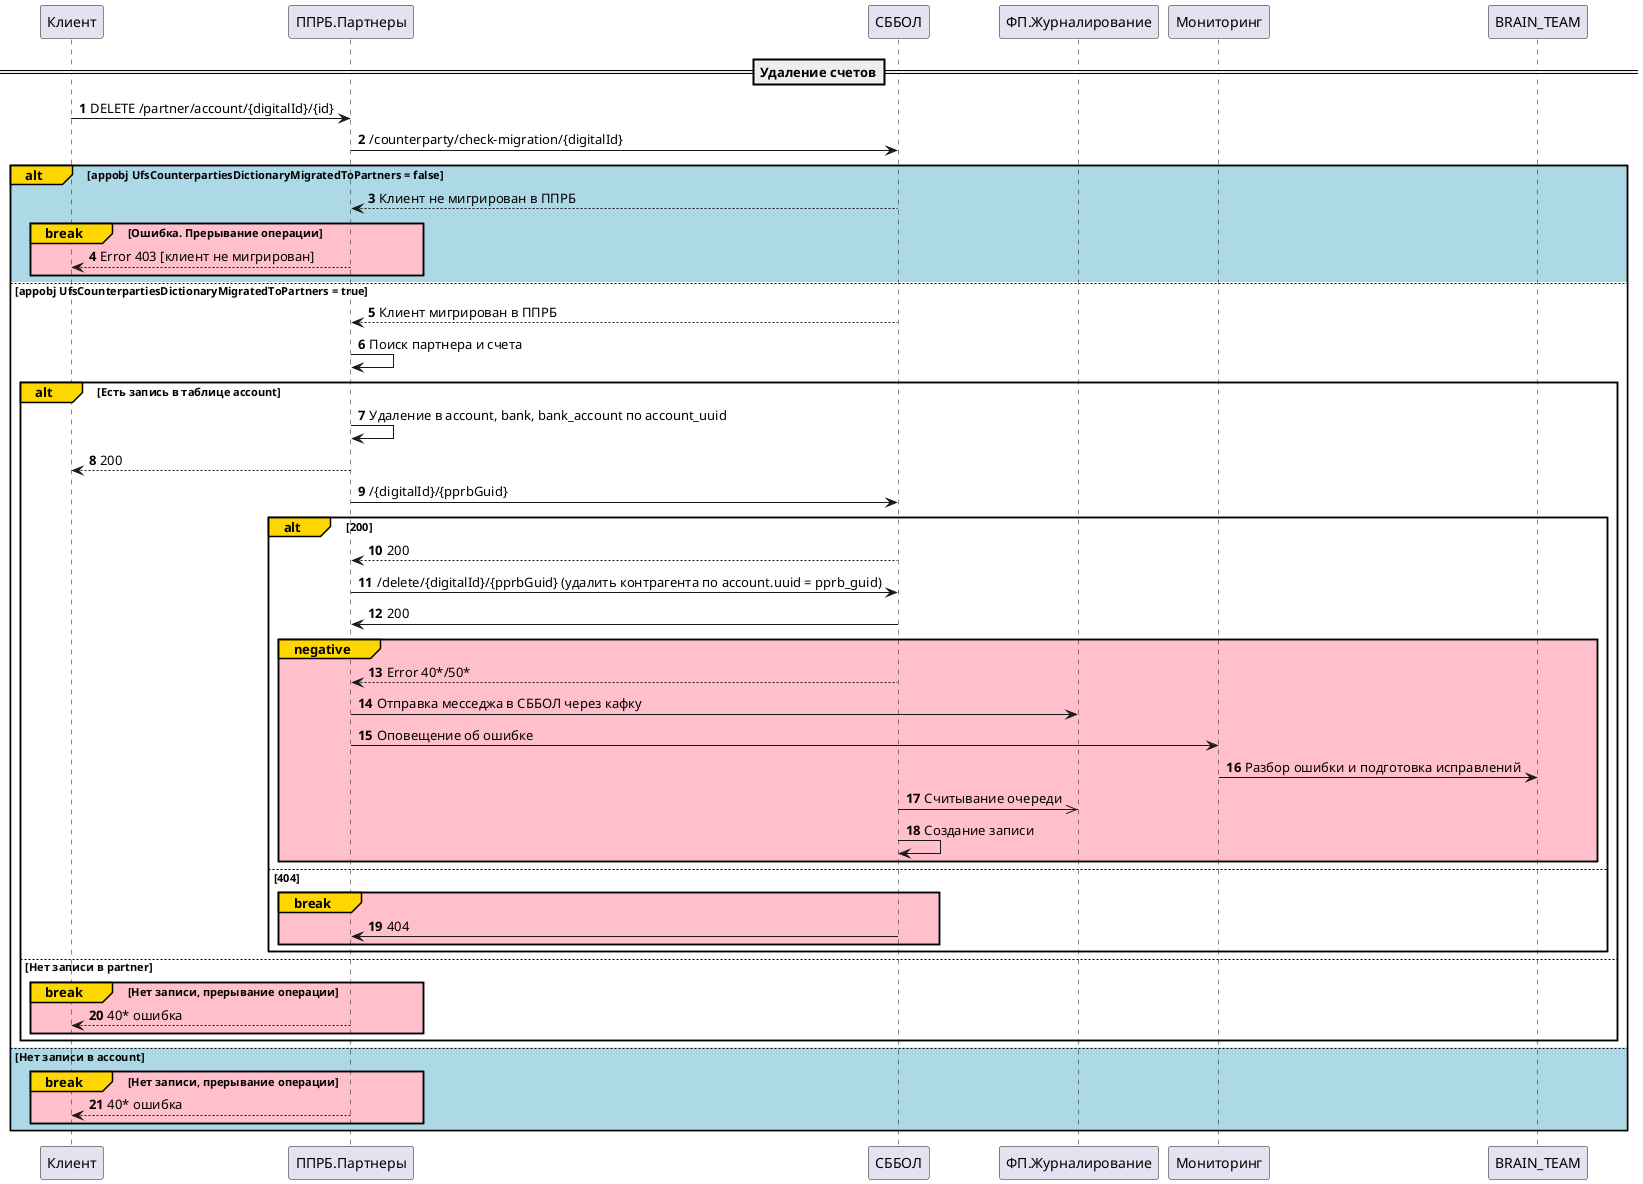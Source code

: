 @startuml
'https://plantuml.com/sequence-diagram
autonumber
==Удаление счетов==
Клиент -> ППРБ.Партнеры: DELETE /partner/account/{digitalId}/{id}
ППРБ.Партнеры -> СББОЛ: /counterparty/check-migration/{digitalId}
alt#Gold #lightblue appobj UfsCounterpartiesDictionaryMigratedToPartners = false
СББОЛ --> ППРБ.Партнеры: Клиент не мигрирован в ППРБ
break#Gold #Pink Ошибка. Прерывание операции
ППРБ.Партнеры --> Клиент: Error 403 [клиент не мигрирован]
end
else #white appobj UfsCounterpartiesDictionaryMigratedToPartners = true
СББОЛ --> ППРБ.Партнеры: Клиент мигрирован в ППРБ
ППРБ.Партнеры -> ППРБ.Партнеры: Поиск партнера и счета
alt#gold Есть запись в таблице account
ППРБ.Партнеры -> ППРБ.Партнеры: Удаление в account, bank, bank_account по account_uuid
ППРБ.Партнеры --> Клиент: 200
ППРБ.Партнеры -> СББОЛ: /{digitalId}/{pprbGuid}
alt#Gold 200
СББОЛ --> ППРБ.Партнеры: 200
ППРБ.Партнеры -> СББОЛ: /delete/{digitalId}/{pprbGuid} (удалить контрагента по account.uuid = pprb_guid)
СББОЛ -> ППРБ.Партнеры: 200
group#Gold #pink negative
СББОЛ --> ППРБ.Партнеры: Error 40*/50*
ППРБ.Партнеры -> ФП.Журналирование: Отправка месседжа в СББОЛ через кафку
ППРБ.Партнеры -> Мониторинг: Оповещение об ошибке
Мониторинг -> BRAIN_TEAM: Разбор ошибки и подготовка исправлений
СББОЛ ->> ФП.Журналирование: Считывание очереди
СББОЛ -> СББОЛ: Создание записи
end
else 404
break#Gold #pink
СББОЛ -> ППРБ.Партнеры: 404
end
end
else Нет записи в partner
break#Gold #pink Нет записи, прерывание операции
ППРБ.Партнеры --> Клиент: 40* ошибка
end
end
else Нет записи в account
break#Gold #pink Нет записи, прерывание операции
ППРБ.Партнеры --> Клиент: 40* ошибка
end
end
@enduml
